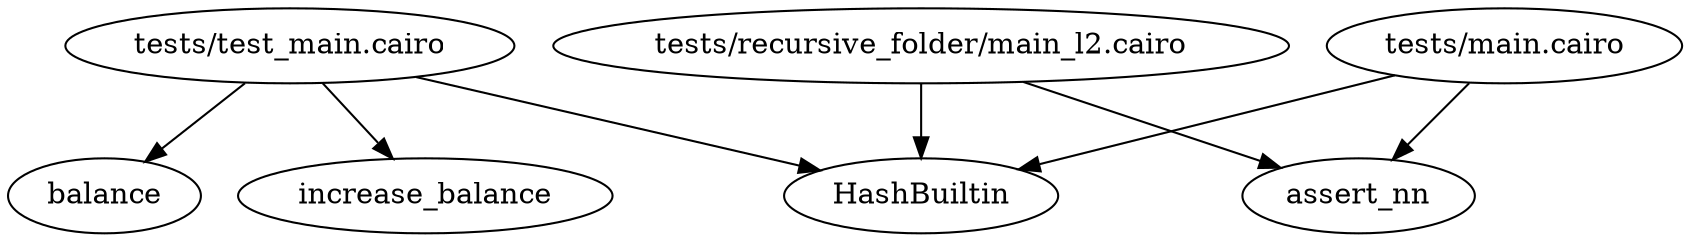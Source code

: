 digraph G {
{"tests/test_main.cairo"} -> {"balance","increase_balance","HashBuiltin"}
{"tests/main.cairo"} -> {"assert_nn","HashBuiltin"}
{"tests/recursive_folder/main_l2.cairo"} -> {"assert_nn","HashBuiltin"}
}